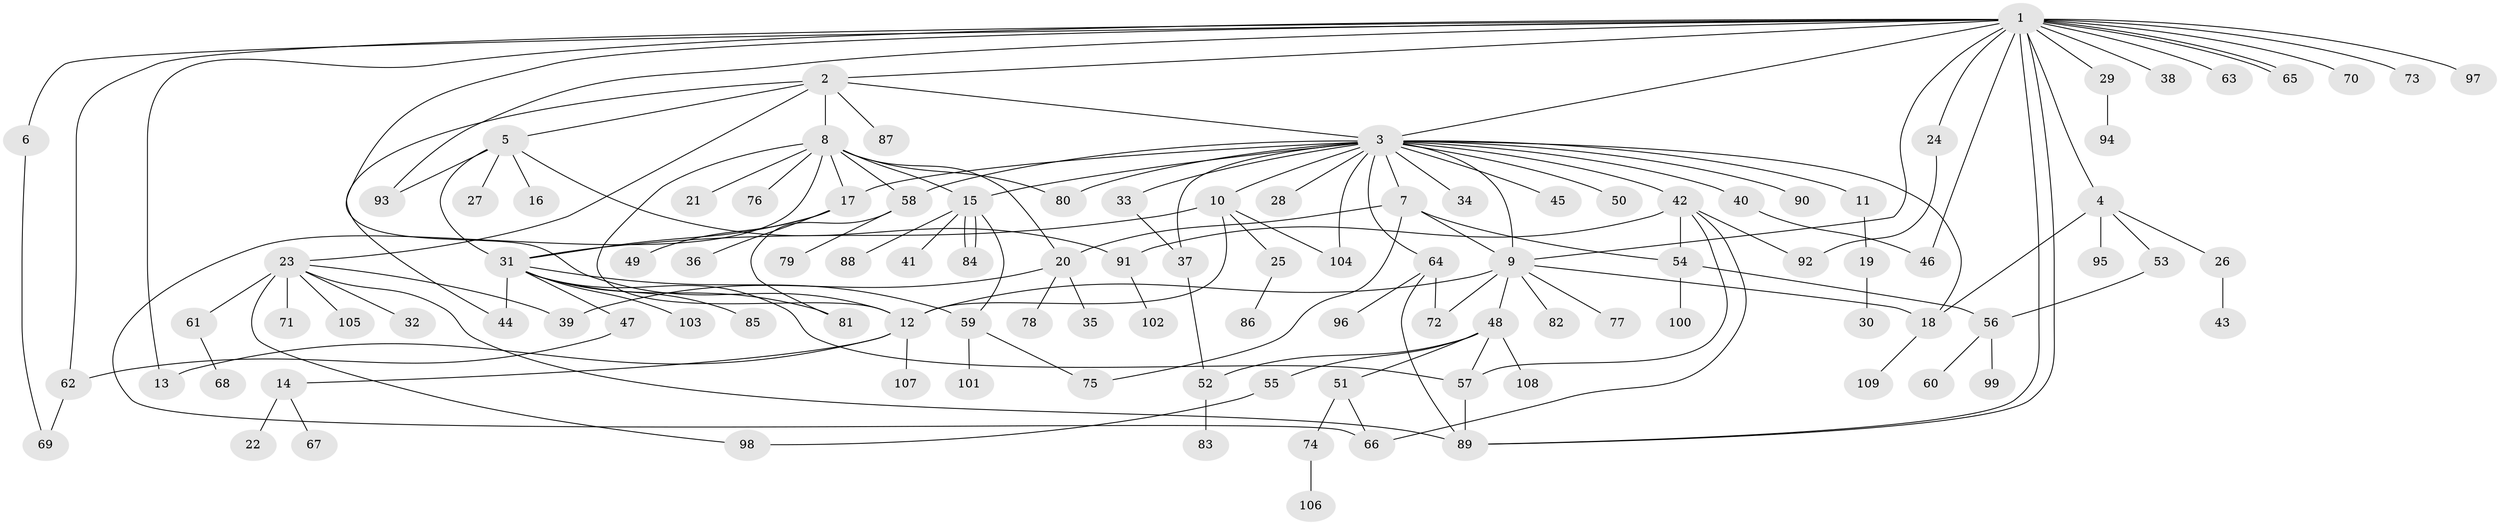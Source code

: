 // coarse degree distribution, {37: 0.0125, 5: 0.075, 2: 0.1875, 10: 0.0125, 7: 0.025, 4: 0.075, 6: 0.025, 1: 0.475, 8: 0.0125, 12: 0.0125, 3: 0.0875}
// Generated by graph-tools (version 1.1) at 2025/23/03/03/25 07:23:51]
// undirected, 109 vertices, 152 edges
graph export_dot {
graph [start="1"]
  node [color=gray90,style=filled];
  1;
  2;
  3;
  4;
  5;
  6;
  7;
  8;
  9;
  10;
  11;
  12;
  13;
  14;
  15;
  16;
  17;
  18;
  19;
  20;
  21;
  22;
  23;
  24;
  25;
  26;
  27;
  28;
  29;
  30;
  31;
  32;
  33;
  34;
  35;
  36;
  37;
  38;
  39;
  40;
  41;
  42;
  43;
  44;
  45;
  46;
  47;
  48;
  49;
  50;
  51;
  52;
  53;
  54;
  55;
  56;
  57;
  58;
  59;
  60;
  61;
  62;
  63;
  64;
  65;
  66;
  67;
  68;
  69;
  70;
  71;
  72;
  73;
  74;
  75;
  76;
  77;
  78;
  79;
  80;
  81;
  82;
  83;
  84;
  85;
  86;
  87;
  88;
  89;
  90;
  91;
  92;
  93;
  94;
  95;
  96;
  97;
  98;
  99;
  100;
  101;
  102;
  103;
  104;
  105;
  106;
  107;
  108;
  109;
  1 -- 2;
  1 -- 3;
  1 -- 4;
  1 -- 6;
  1 -- 9;
  1 -- 12;
  1 -- 13;
  1 -- 24;
  1 -- 29;
  1 -- 38;
  1 -- 46;
  1 -- 62;
  1 -- 63;
  1 -- 65;
  1 -- 65;
  1 -- 70;
  1 -- 73;
  1 -- 89;
  1 -- 89;
  1 -- 93;
  1 -- 97;
  2 -- 3;
  2 -- 5;
  2 -- 8;
  2 -- 23;
  2 -- 44;
  2 -- 87;
  3 -- 7;
  3 -- 9;
  3 -- 10;
  3 -- 11;
  3 -- 15;
  3 -- 17;
  3 -- 18;
  3 -- 28;
  3 -- 33;
  3 -- 34;
  3 -- 37;
  3 -- 40;
  3 -- 42;
  3 -- 45;
  3 -- 50;
  3 -- 58;
  3 -- 64;
  3 -- 80;
  3 -- 90;
  3 -- 104;
  4 -- 18;
  4 -- 26;
  4 -- 53;
  4 -- 95;
  5 -- 16;
  5 -- 27;
  5 -- 31;
  5 -- 91;
  5 -- 93;
  6 -- 69;
  7 -- 9;
  7 -- 20;
  7 -- 54;
  7 -- 75;
  8 -- 12;
  8 -- 15;
  8 -- 17;
  8 -- 20;
  8 -- 21;
  8 -- 58;
  8 -- 66;
  8 -- 76;
  8 -- 80;
  9 -- 12;
  9 -- 18;
  9 -- 48;
  9 -- 72;
  9 -- 77;
  9 -- 82;
  10 -- 12;
  10 -- 25;
  10 -- 31;
  10 -- 104;
  11 -- 19;
  12 -- 13;
  12 -- 14;
  12 -- 107;
  14 -- 22;
  14 -- 67;
  15 -- 41;
  15 -- 59;
  15 -- 84;
  15 -- 84;
  15 -- 88;
  17 -- 31;
  17 -- 36;
  17 -- 49;
  18 -- 109;
  19 -- 30;
  20 -- 35;
  20 -- 39;
  20 -- 78;
  23 -- 32;
  23 -- 39;
  23 -- 61;
  23 -- 71;
  23 -- 89;
  23 -- 98;
  23 -- 105;
  24 -- 92;
  25 -- 86;
  26 -- 43;
  29 -- 94;
  31 -- 44;
  31 -- 47;
  31 -- 57;
  31 -- 59;
  31 -- 81;
  31 -- 85;
  31 -- 103;
  33 -- 37;
  37 -- 52;
  40 -- 46;
  42 -- 54;
  42 -- 57;
  42 -- 66;
  42 -- 91;
  42 -- 92;
  47 -- 62;
  48 -- 51;
  48 -- 52;
  48 -- 55;
  48 -- 57;
  48 -- 108;
  51 -- 66;
  51 -- 74;
  52 -- 83;
  53 -- 56;
  54 -- 56;
  54 -- 100;
  55 -- 98;
  56 -- 60;
  56 -- 99;
  57 -- 89;
  58 -- 79;
  58 -- 81;
  59 -- 75;
  59 -- 101;
  61 -- 68;
  62 -- 69;
  64 -- 72;
  64 -- 89;
  64 -- 96;
  74 -- 106;
  91 -- 102;
}
